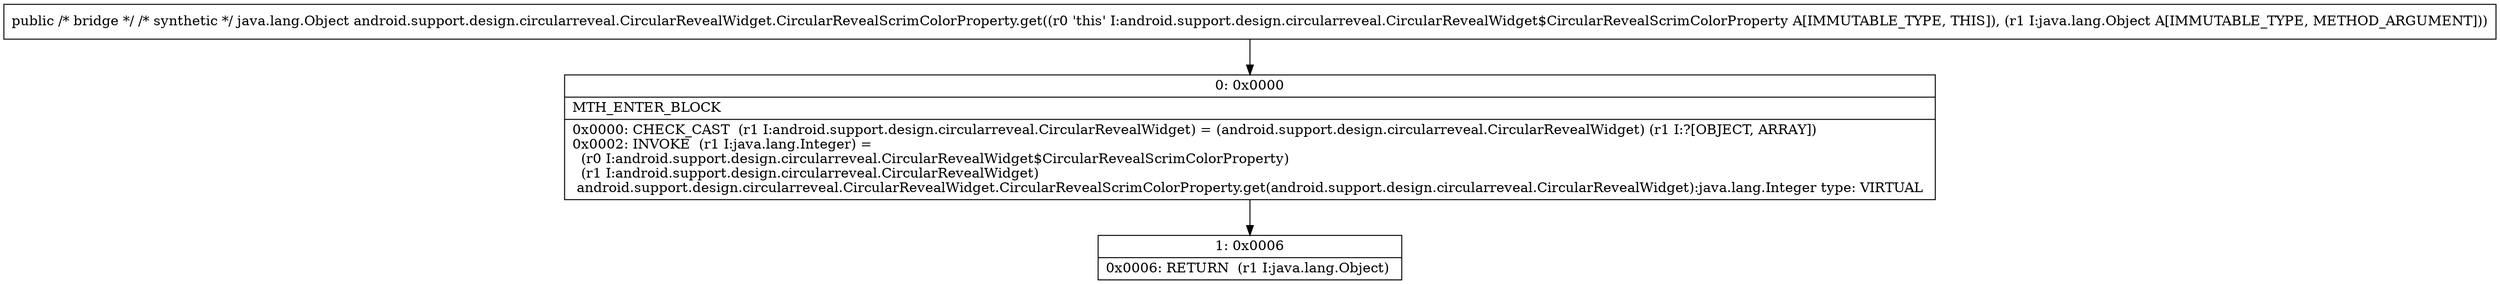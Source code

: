 digraph "CFG forandroid.support.design.circularreveal.CircularRevealWidget.CircularRevealScrimColorProperty.get(Ljava\/lang\/Object;)Ljava\/lang\/Object;" {
Node_0 [shape=record,label="{0\:\ 0x0000|MTH_ENTER_BLOCK\l|0x0000: CHECK_CAST  (r1 I:android.support.design.circularreveal.CircularRevealWidget) = (android.support.design.circularreveal.CircularRevealWidget) (r1 I:?[OBJECT, ARRAY]) \l0x0002: INVOKE  (r1 I:java.lang.Integer) = \l  (r0 I:android.support.design.circularreveal.CircularRevealWidget$CircularRevealScrimColorProperty)\l  (r1 I:android.support.design.circularreveal.CircularRevealWidget)\l android.support.design.circularreveal.CircularRevealWidget.CircularRevealScrimColorProperty.get(android.support.design.circularreveal.CircularRevealWidget):java.lang.Integer type: VIRTUAL \l}"];
Node_1 [shape=record,label="{1\:\ 0x0006|0x0006: RETURN  (r1 I:java.lang.Object) \l}"];
MethodNode[shape=record,label="{public \/* bridge *\/ \/* synthetic *\/ java.lang.Object android.support.design.circularreveal.CircularRevealWidget.CircularRevealScrimColorProperty.get((r0 'this' I:android.support.design.circularreveal.CircularRevealWidget$CircularRevealScrimColorProperty A[IMMUTABLE_TYPE, THIS]), (r1 I:java.lang.Object A[IMMUTABLE_TYPE, METHOD_ARGUMENT])) }"];
MethodNode -> Node_0;
Node_0 -> Node_1;
}

